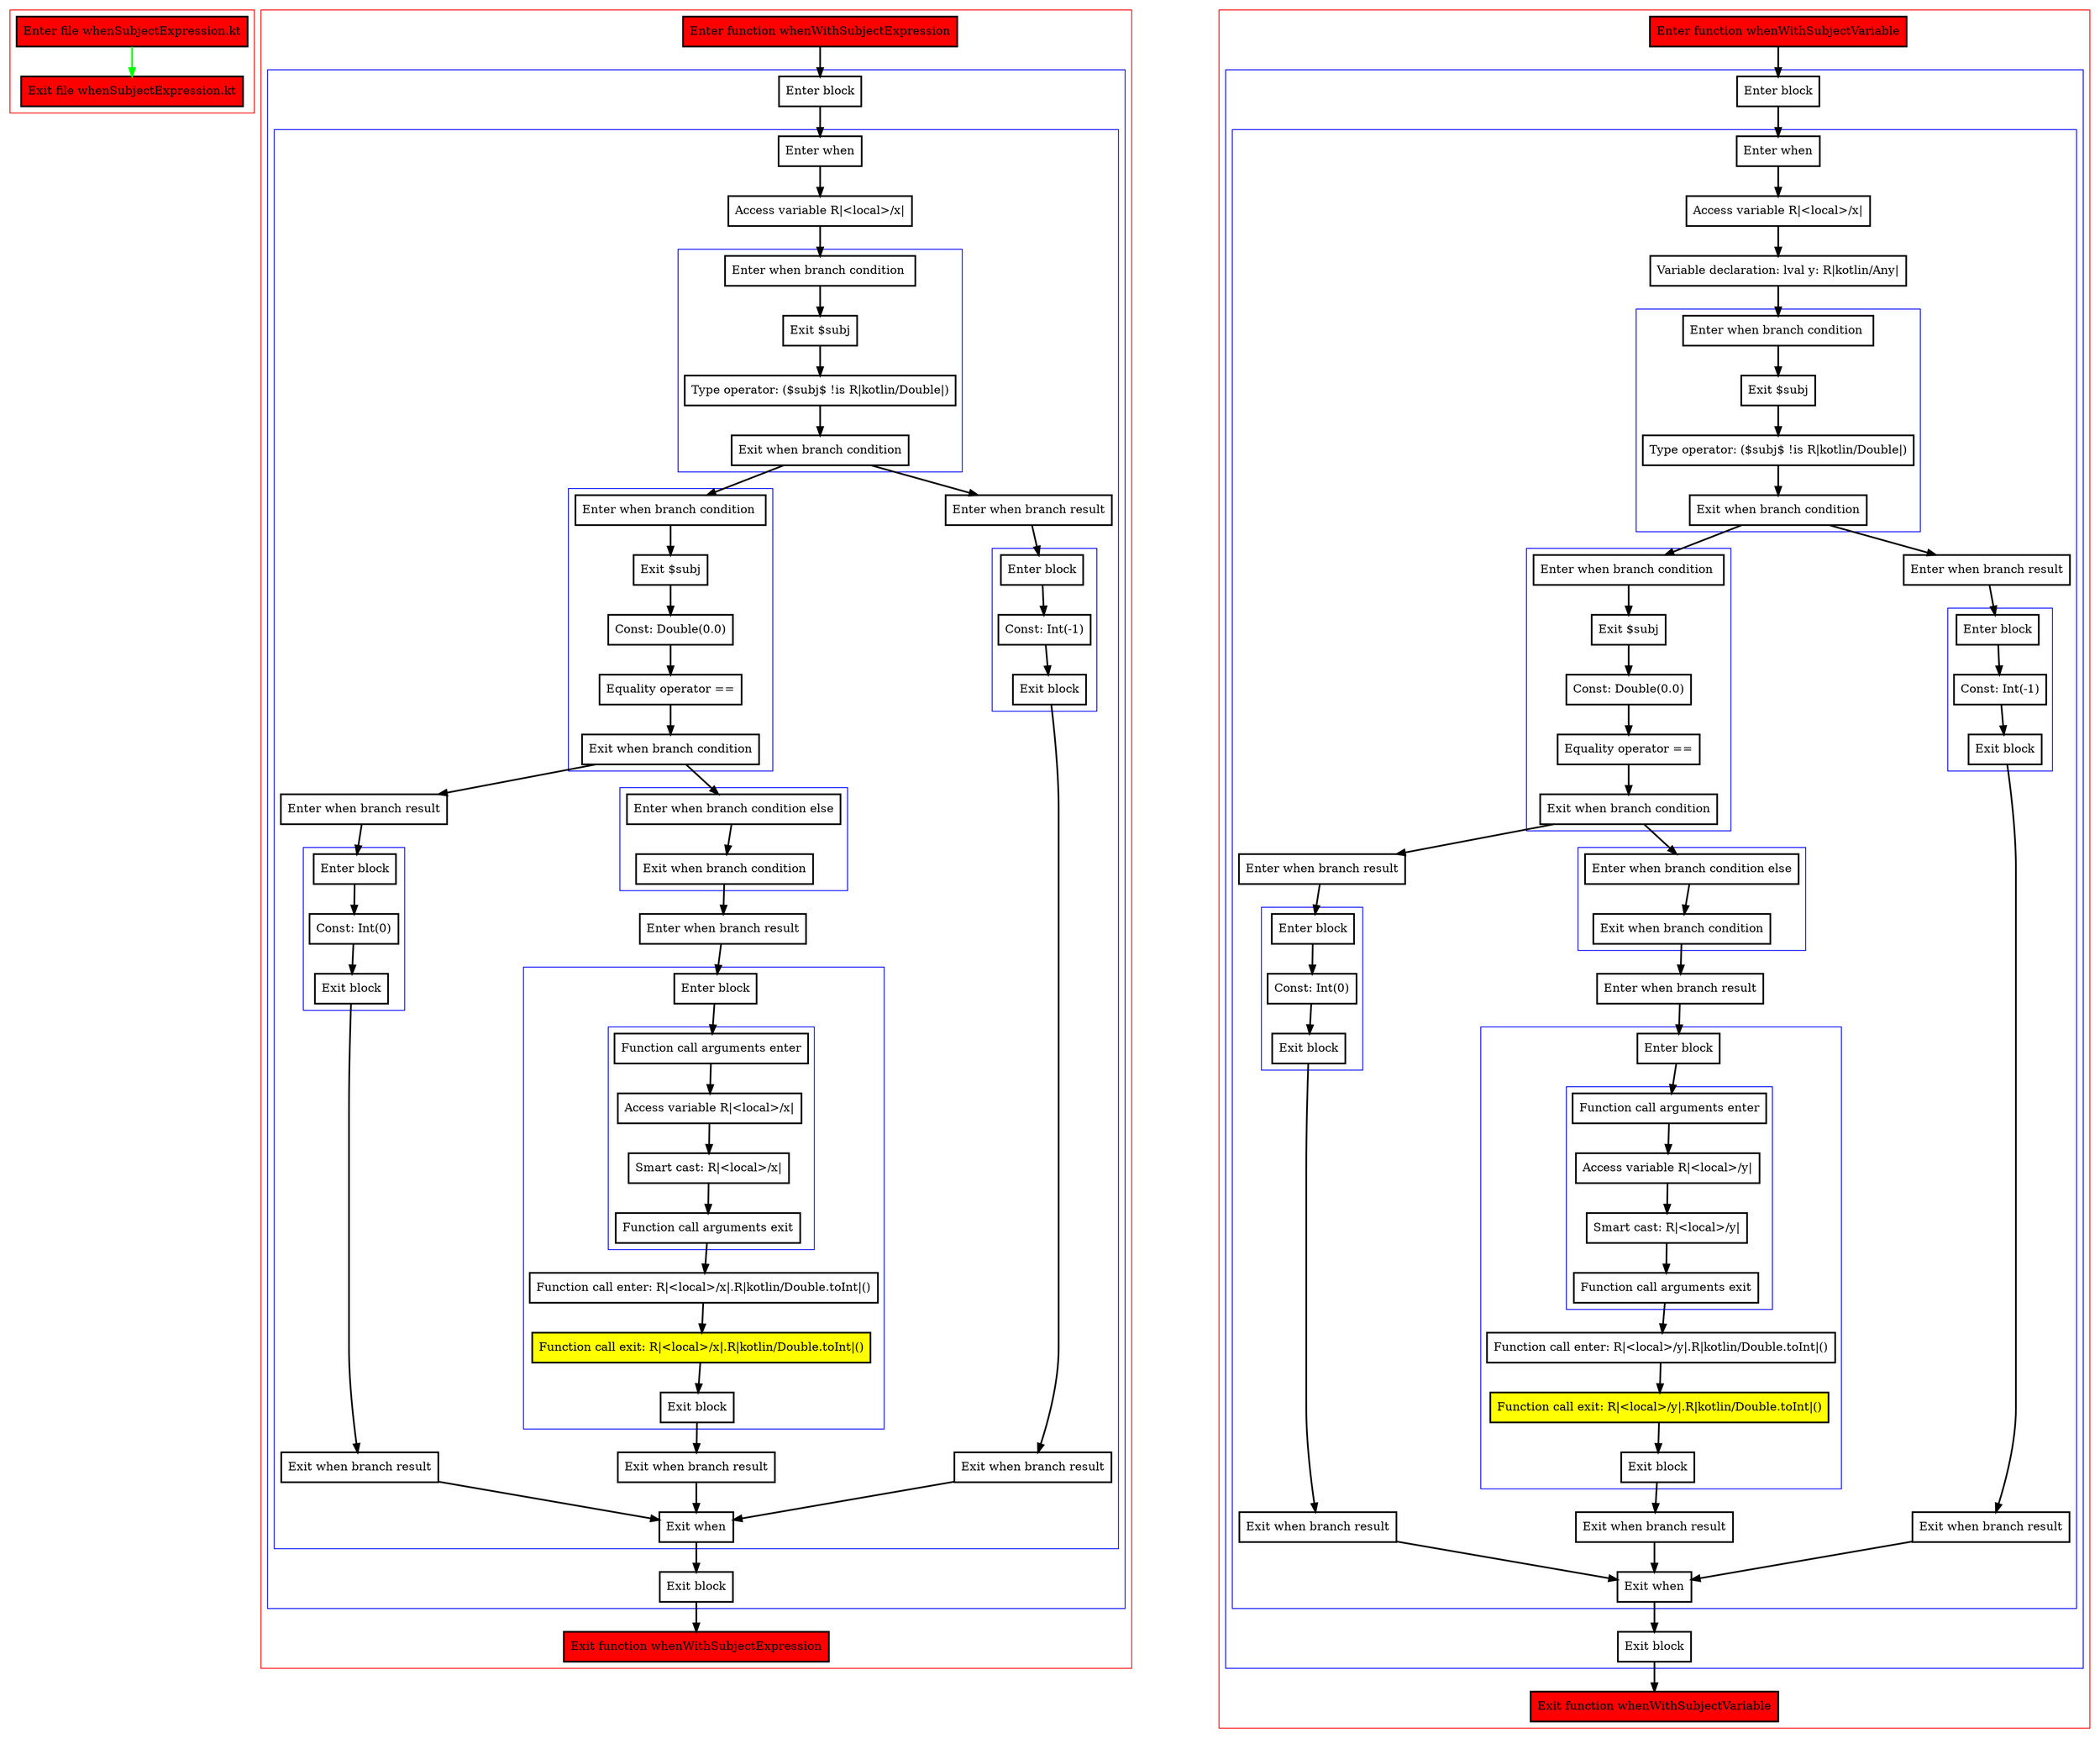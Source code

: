 digraph whenSubjectExpression_kt {
    graph [nodesep=3]
    node [shape=box penwidth=2]
    edge [penwidth=2]

    subgraph cluster_0 {
        color=red
        0 [label="Enter file whenSubjectExpression.kt" style="filled" fillcolor=red];
        1 [label="Exit file whenSubjectExpression.kt" style="filled" fillcolor=red];
    }
    0 -> {1} [color=green];

    subgraph cluster_1 {
        color=red
        2 [label="Enter function whenWithSubjectExpression" style="filled" fillcolor=red];
        subgraph cluster_2 {
            color=blue
            3 [label="Enter block"];
            subgraph cluster_3 {
                color=blue
                4 [label="Enter when"];
                5 [label="Access variable R|<local>/x|"];
                subgraph cluster_4 {
                    color=blue
                    6 [label="Enter when branch condition "];
                    7 [label="Exit $subj"];
                    8 [label="Type operator: ($subj$ !is R|kotlin/Double|)"];
                    9 [label="Exit when branch condition"];
                }
                subgraph cluster_5 {
                    color=blue
                    10 [label="Enter when branch condition "];
                    11 [label="Exit $subj"];
                    12 [label="Const: Double(0.0)"];
                    13 [label="Equality operator =="];
                    14 [label="Exit when branch condition"];
                }
                subgraph cluster_6 {
                    color=blue
                    15 [label="Enter when branch condition else"];
                    16 [label="Exit when branch condition"];
                }
                17 [label="Enter when branch result"];
                subgraph cluster_7 {
                    color=blue
                    18 [label="Enter block"];
                    subgraph cluster_8 {
                        color=blue
                        19 [label="Function call arguments enter"];
                        20 [label="Access variable R|<local>/x|"];
                        21 [label="Smart cast: R|<local>/x|"];
                        22 [label="Function call arguments exit"];
                    }
                    23 [label="Function call enter: R|<local>/x|.R|kotlin/Double.toInt|()"];
                    24 [label="Function call exit: R|<local>/x|.R|kotlin/Double.toInt|()" style="filled" fillcolor=yellow];
                    25 [label="Exit block"];
                }
                26 [label="Exit when branch result"];
                27 [label="Enter when branch result"];
                subgraph cluster_9 {
                    color=blue
                    28 [label="Enter block"];
                    29 [label="Const: Int(0)"];
                    30 [label="Exit block"];
                }
                31 [label="Exit when branch result"];
                32 [label="Enter when branch result"];
                subgraph cluster_10 {
                    color=blue
                    33 [label="Enter block"];
                    34 [label="Const: Int(-1)"];
                    35 [label="Exit block"];
                }
                36 [label="Exit when branch result"];
                37 [label="Exit when"];
            }
            38 [label="Exit block"];
        }
        39 [label="Exit function whenWithSubjectExpression" style="filled" fillcolor=red];
    }
    2 -> {3};
    3 -> {4};
    4 -> {5};
    5 -> {6};
    6 -> {7};
    7 -> {8};
    8 -> {9};
    9 -> {10 32};
    10 -> {11};
    11 -> {12};
    12 -> {13};
    13 -> {14};
    14 -> {15 27};
    15 -> {16};
    16 -> {17};
    17 -> {18};
    18 -> {19};
    19 -> {20};
    20 -> {21};
    21 -> {22};
    22 -> {23};
    23 -> {24};
    24 -> {25};
    25 -> {26};
    26 -> {37};
    27 -> {28};
    28 -> {29};
    29 -> {30};
    30 -> {31};
    31 -> {37};
    32 -> {33};
    33 -> {34};
    34 -> {35};
    35 -> {36};
    36 -> {37};
    37 -> {38};
    38 -> {39};

    subgraph cluster_11 {
        color=red
        40 [label="Enter function whenWithSubjectVariable" style="filled" fillcolor=red];
        subgraph cluster_12 {
            color=blue
            41 [label="Enter block"];
            subgraph cluster_13 {
                color=blue
                42 [label="Enter when"];
                43 [label="Access variable R|<local>/x|"];
                44 [label="Variable declaration: lval y: R|kotlin/Any|"];
                subgraph cluster_14 {
                    color=blue
                    45 [label="Enter when branch condition "];
                    46 [label="Exit $subj"];
                    47 [label="Type operator: ($subj$ !is R|kotlin/Double|)"];
                    48 [label="Exit when branch condition"];
                }
                subgraph cluster_15 {
                    color=blue
                    49 [label="Enter when branch condition "];
                    50 [label="Exit $subj"];
                    51 [label="Const: Double(0.0)"];
                    52 [label="Equality operator =="];
                    53 [label="Exit when branch condition"];
                }
                subgraph cluster_16 {
                    color=blue
                    54 [label="Enter when branch condition else"];
                    55 [label="Exit when branch condition"];
                }
                56 [label="Enter when branch result"];
                subgraph cluster_17 {
                    color=blue
                    57 [label="Enter block"];
                    subgraph cluster_18 {
                        color=blue
                        58 [label="Function call arguments enter"];
                        59 [label="Access variable R|<local>/y|"];
                        60 [label="Smart cast: R|<local>/y|"];
                        61 [label="Function call arguments exit"];
                    }
                    62 [label="Function call enter: R|<local>/y|.R|kotlin/Double.toInt|()"];
                    63 [label="Function call exit: R|<local>/y|.R|kotlin/Double.toInt|()" style="filled" fillcolor=yellow];
                    64 [label="Exit block"];
                }
                65 [label="Exit when branch result"];
                66 [label="Enter when branch result"];
                subgraph cluster_19 {
                    color=blue
                    67 [label="Enter block"];
                    68 [label="Const: Int(0)"];
                    69 [label="Exit block"];
                }
                70 [label="Exit when branch result"];
                71 [label="Enter when branch result"];
                subgraph cluster_20 {
                    color=blue
                    72 [label="Enter block"];
                    73 [label="Const: Int(-1)"];
                    74 [label="Exit block"];
                }
                75 [label="Exit when branch result"];
                76 [label="Exit when"];
            }
            77 [label="Exit block"];
        }
        78 [label="Exit function whenWithSubjectVariable" style="filled" fillcolor=red];
    }
    40 -> {41};
    41 -> {42};
    42 -> {43};
    43 -> {44};
    44 -> {45};
    45 -> {46};
    46 -> {47};
    47 -> {48};
    48 -> {49 71};
    49 -> {50};
    50 -> {51};
    51 -> {52};
    52 -> {53};
    53 -> {54 66};
    54 -> {55};
    55 -> {56};
    56 -> {57};
    57 -> {58};
    58 -> {59};
    59 -> {60};
    60 -> {61};
    61 -> {62};
    62 -> {63};
    63 -> {64};
    64 -> {65};
    65 -> {76};
    66 -> {67};
    67 -> {68};
    68 -> {69};
    69 -> {70};
    70 -> {76};
    71 -> {72};
    72 -> {73};
    73 -> {74};
    74 -> {75};
    75 -> {76};
    76 -> {77};
    77 -> {78};

}
